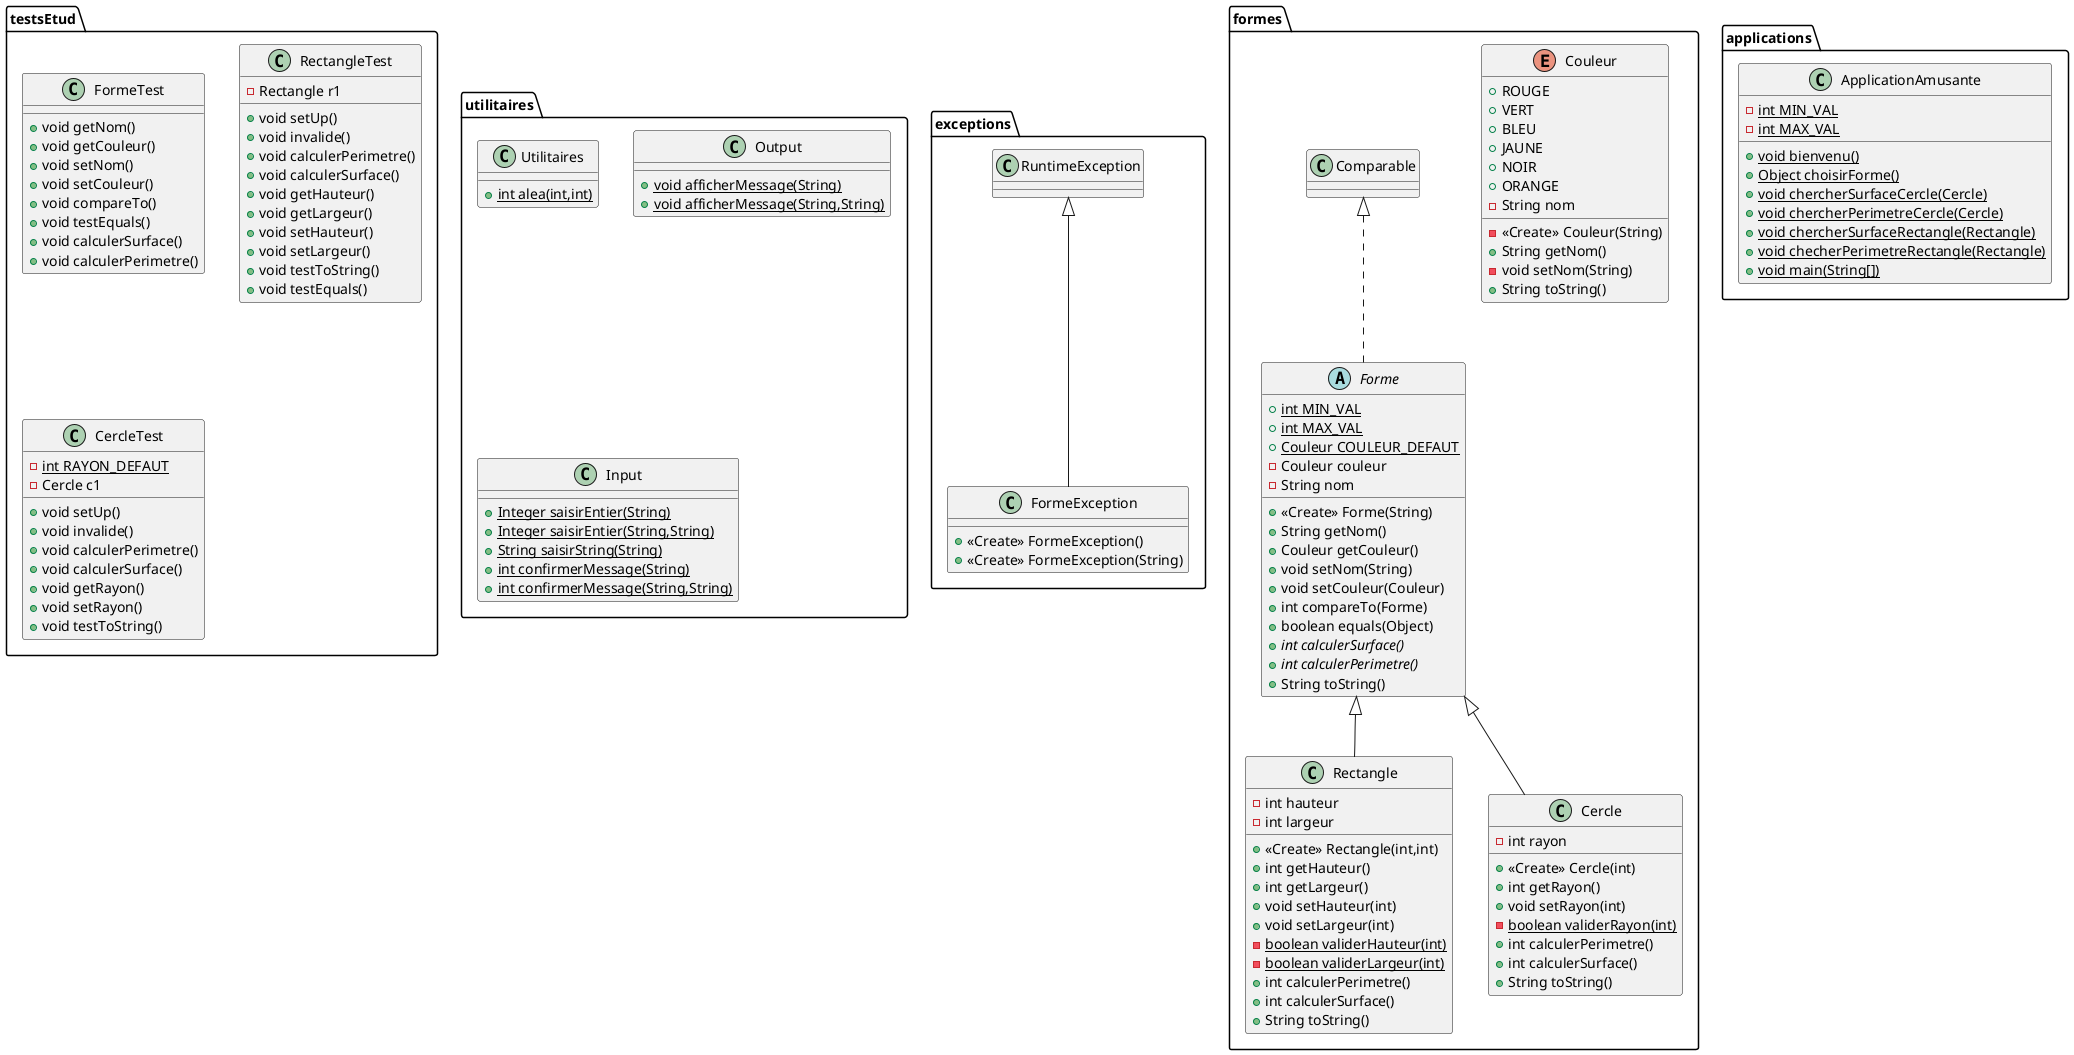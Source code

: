 @startuml
class testsEtud.FormeTest {
+ void getNom()
+ void getCouleur()
+ void setNom()
+ void setCouleur()
+ void compareTo()
+ void testEquals()
+ void calculerSurface()
+ void calculerPerimetre()
}
class utilitaires.Utilitaires {
+ {static} int alea(int,int)
}
class exceptions.FormeException {
+ <<Create>> FormeException()
+ <<Create>> FormeException(String)
}
abstract class formes.Forme {
+ {static} int MIN_VAL
+ {static} int MAX_VAL
+ {static} Couleur COULEUR_DEFAUT
- Couleur couleur
- String nom
+ <<Create>> Forme(String)
+ String getNom()
+ Couleur getCouleur()
+ void setNom(String)
+ void setCouleur(Couleur)
+ int compareTo(Forme)
+ boolean equals(Object)
+ {abstract}int calculerSurface()
+ {abstract}int calculerPerimetre()
+ String toString()
}
class formes.Rectangle {
- int hauteur
- int largeur
+ <<Create>> Rectangle(int,int)
+ int getHauteur()
+ int getLargeur()
+ void setHauteur(int)
+ void setLargeur(int)
- {static} boolean validerHauteur(int)
- {static} boolean validerLargeur(int)
+ int calculerPerimetre()
+ int calculerSurface()
+ String toString()
}
class applications.ApplicationAmusante {
- {static} int MIN_VAL
- {static} int MAX_VAL
+ {static} void bienvenu()
+ {static} Object choisirForme()
+ {static} void chercherSurfaceCercle(Cercle)
+ {static} void chercherPerimetreCercle(Cercle)
+ {static} void chercherSurfaceRectangle(Rectangle)
+ {static} void checherPerimetreRectangle(Rectangle)
+ {static} void main(String[])
}
class testsEtud.RectangleTest {
- Rectangle r1
+ void setUp()
+ void invalide()
+ void calculerPerimetre()
+ void calculerSurface()
+ void getHauteur()
+ void getLargeur()
+ void setHauteur()
+ void setLargeur()
+ void testToString()
+ void testEquals()
}
class utilitaires.Output {
+ {static} void afficherMessage(String)
+ {static} void afficherMessage(String,String)
}
class testsEtud.CercleTest {
- {static} int RAYON_DEFAUT
- Cercle c1
+ void setUp()
+ void invalide()
+ void calculerPerimetre()
+ void calculerSurface()
+ void getRayon()
+ void setRayon()
+ void testToString()
}
class formes.Cercle {
- int rayon
+ <<Create>> Cercle(int)
+ int getRayon()
+ void setRayon(int)
- {static} boolean validerRayon(int)
+ int calculerPerimetre()
+ int calculerSurface()
+ String toString()
}
enum formes.Couleur {
+  ROUGE
+  VERT
+  BLEU
+  JAUNE
+  NOIR
+  ORANGE
- String nom
- <<Create>> Couleur(String)
+ String getNom()
- void setNom(String)
+ String toString()
}
class utilitaires.Input {
+ {static} Integer saisirEntier(String)
+ {static} Integer saisirEntier(String,String)
+ {static} String saisirString(String)
+ {static} int confirmerMessage(String)
+ {static} int confirmerMessage(String,String)
}


exceptions.RuntimeException <|-- exceptions.FormeException
formes.Comparable <|.. formes.Forme
formes.Forme <|-- formes.Rectangle
formes.Forme <|-- formes.Cercle
@enduml